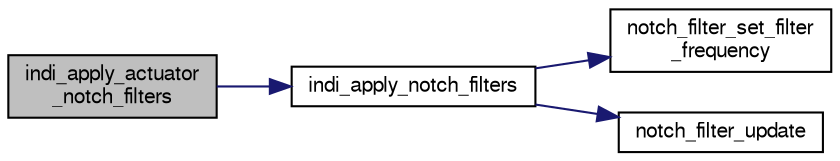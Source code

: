 digraph "indi_apply_actuator_notch_filters"
{
  edge [fontname="FreeSans",fontsize="10",labelfontname="FreeSans",labelfontsize="10"];
  node [fontname="FreeSans",fontsize="10",shape=record];
  rankdir="LR";
  Node1 [label="indi_apply_actuator\l_notch_filters",height=0.2,width=0.4,color="black", fillcolor="grey75", style="filled", fontcolor="black"];
  Node1 -> Node2 [color="midnightblue",fontsize="10",style="solid",fontname="FreeSans"];
  Node2 [label="indi_apply_notch_filters",height=0.2,width=0.4,color="black", fillcolor="white", style="filled",URL="$stabilization__attitude__heli__indi_8c.html#ae40a646e45b54cc4e58115cc1942a52e"];
  Node2 -> Node3 [color="midnightblue",fontsize="10",style="solid",fontname="FreeSans"];
  Node3 [label="notch_filter_set_filter\l_frequency",height=0.2,width=0.4,color="black", fillcolor="white", style="filled",URL="$notch__filter_8h.html#ab052430d9c7810e7aa7f4172abeedd66",tooltip="Set notch filter frequency in Hz. "];
  Node2 -> Node4 [color="midnightblue",fontsize="10",style="solid",fontname="FreeSans"];
  Node4 [label="notch_filter_update",height=0.2,width=0.4,color="black", fillcolor="white", style="filled",URL="$notch__filter_8h.html#a93e78a6198d2f1c1221c2a006e2b5dd7",tooltip="Notch filter propagate. "];
}
